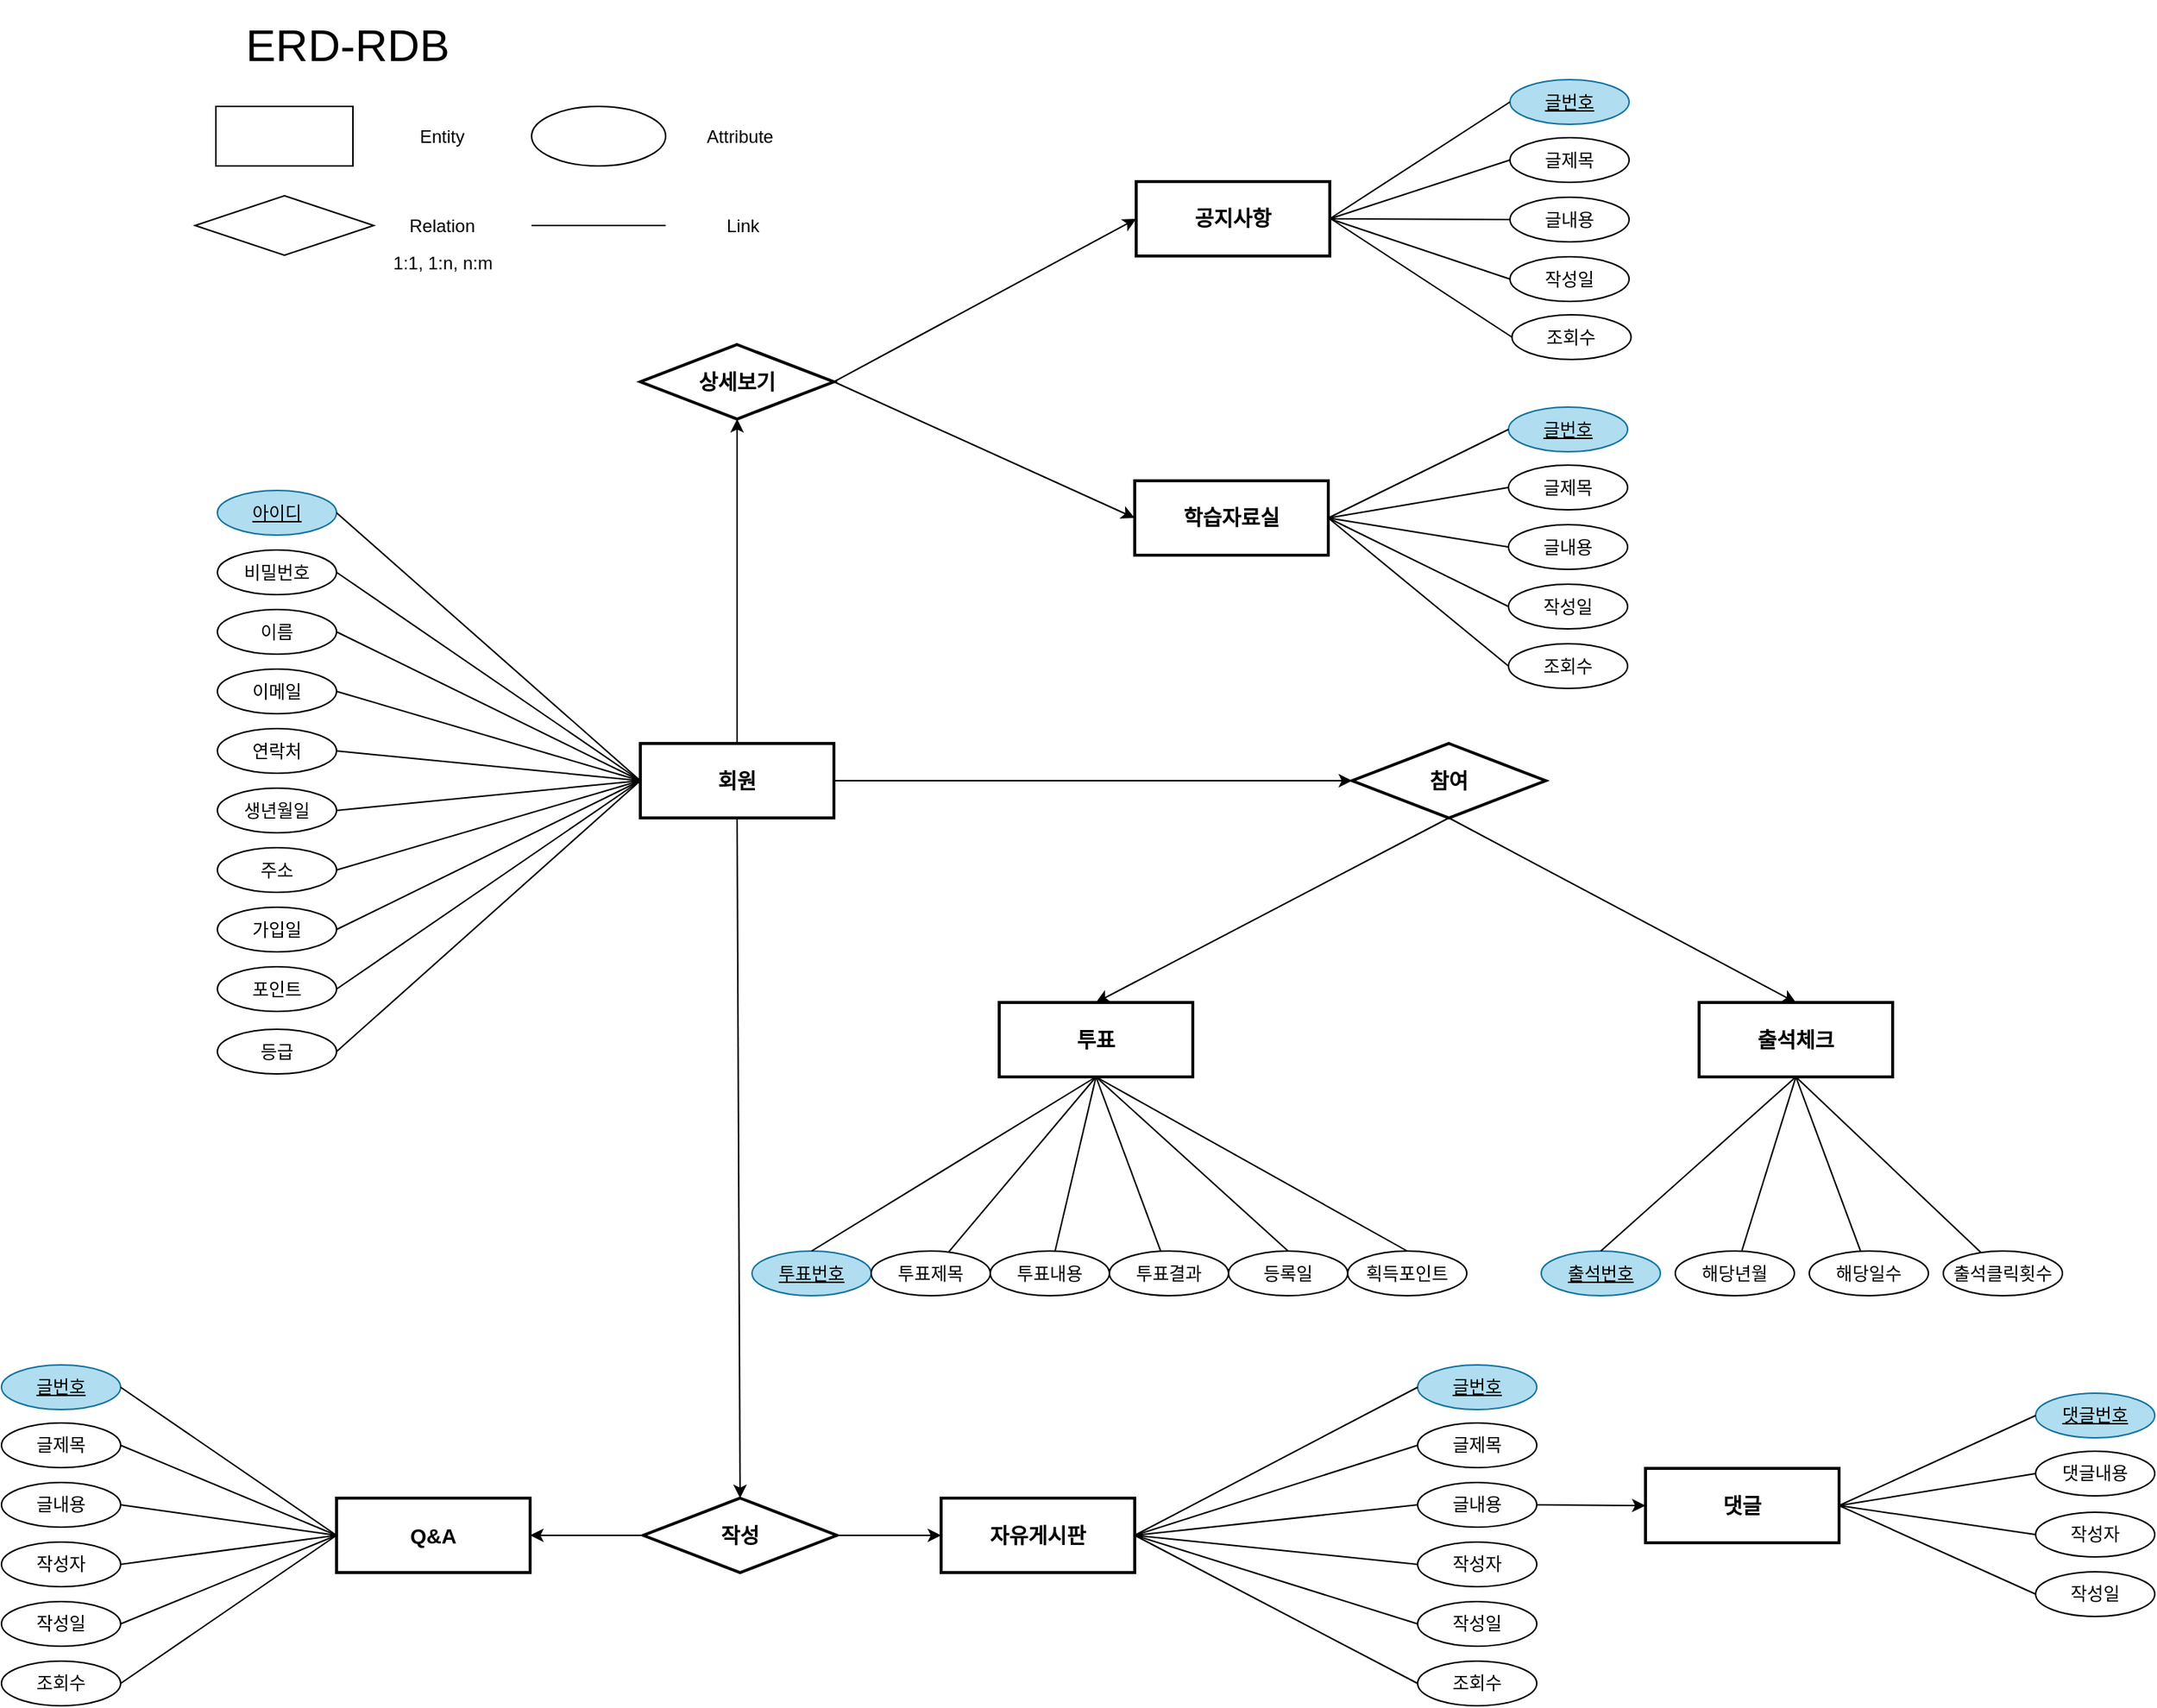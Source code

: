 <mxfile version="22.0.6" type="device">
  <diagram name="페이지-1" id="A_xkYYA6UsEh1Y2IAowk">
    <mxGraphModel dx="2336" dy="-380" grid="1" gridSize="10" guides="1" tooltips="1" connect="1" arrows="1" fold="1" page="1" pageScale="1" pageWidth="827" pageHeight="1169" math="0" shadow="0">
      <root>
        <mxCell id="0" />
        <mxCell id="1" parent="0" />
        <mxCell id="Mj1ySlkvwCl2qYuNJyu4-726" value="&lt;span style=&quot;font-size: 30px;&quot;&gt;ERD-RDB&lt;/span&gt;" style="text;html=1;strokeColor=none;fillColor=none;align=center;verticalAlign=middle;whiteSpace=wrap;rounded=0;fontStyle=0" vertex="1" parent="1">
          <mxGeometry x="-510" y="1480" width="205" height="60" as="geometry" />
        </mxCell>
        <mxCell id="Mj1ySlkvwCl2qYuNJyu4-727" value="회원" style="rounded=0;whiteSpace=wrap;html=1;fontSize=14;fontStyle=1;strokeWidth=2;" vertex="1" parent="1">
          <mxGeometry x="-211.0" y="1979.5" width="130" height="50" as="geometry" />
        </mxCell>
        <mxCell id="Mj1ySlkvwCl2qYuNJyu4-728" value="" style="rounded=0;whiteSpace=wrap;html=1;" vertex="1" parent="1">
          <mxGeometry x="-496" y="1551.5" width="92" height="40" as="geometry" />
        </mxCell>
        <mxCell id="Mj1ySlkvwCl2qYuNJyu4-729" value="" style="ellipse;whiteSpace=wrap;html=1;" vertex="1" parent="1">
          <mxGeometry x="-284" y="1551.5" width="90" height="40" as="geometry" />
        </mxCell>
        <mxCell id="Mj1ySlkvwCl2qYuNJyu4-730" value="Entity" style="text;html=1;strokeColor=none;fillColor=none;align=center;verticalAlign=middle;whiteSpace=wrap;rounded=0;" vertex="1" parent="1">
          <mxGeometry x="-374" y="1556.5" width="60" height="30" as="geometry" />
        </mxCell>
        <mxCell id="Mj1ySlkvwCl2qYuNJyu4-731" value="Attribute" style="text;html=1;strokeColor=none;fillColor=none;align=center;verticalAlign=middle;whiteSpace=wrap;rounded=0;" vertex="1" parent="1">
          <mxGeometry x="-174.0" y="1556.5" width="60" height="30" as="geometry" />
        </mxCell>
        <mxCell id="Mj1ySlkvwCl2qYuNJyu4-732" value="" style="rhombus;whiteSpace=wrap;html=1;" vertex="1" parent="1">
          <mxGeometry x="-510" y="1611.5" width="120" height="40" as="geometry" />
        </mxCell>
        <mxCell id="Mj1ySlkvwCl2qYuNJyu4-733" value="Relation" style="text;html=1;strokeColor=none;fillColor=none;align=center;verticalAlign=middle;whiteSpace=wrap;rounded=0;" vertex="1" parent="1">
          <mxGeometry x="-374" y="1616.5" width="60" height="30" as="geometry" />
        </mxCell>
        <mxCell id="Mj1ySlkvwCl2qYuNJyu4-734" value="" style="endArrow=none;html=1;rounded=0;" edge="1" parent="1">
          <mxGeometry width="50" height="50" relative="1" as="geometry">
            <mxPoint x="-284" y="1631.5" as="sourcePoint" />
            <mxPoint x="-194.0" y="1631.5" as="targetPoint" />
          </mxGeometry>
        </mxCell>
        <mxCell id="Mj1ySlkvwCl2qYuNJyu4-735" value="Link" style="text;html=1;strokeColor=none;fillColor=none;align=center;verticalAlign=middle;whiteSpace=wrap;rounded=0;" vertex="1" parent="1">
          <mxGeometry x="-172.0" y="1616.5" width="60" height="30" as="geometry" />
        </mxCell>
        <mxCell id="Mj1ySlkvwCl2qYuNJyu4-736" value="아이디" style="ellipse;whiteSpace=wrap;html=1;fontStyle=4;labelBackgroundColor=none;fillColor=#b1ddf0;strokeColor=#10739e;" vertex="1" parent="1">
          <mxGeometry x="-495" y="1809.5" width="80" height="30" as="geometry" />
        </mxCell>
        <mxCell id="Mj1ySlkvwCl2qYuNJyu4-737" value="비밀번호" style="ellipse;whiteSpace=wrap;html=1;" vertex="1" parent="1">
          <mxGeometry x="-495" y="1849.5" width="80" height="30" as="geometry" />
        </mxCell>
        <mxCell id="Mj1ySlkvwCl2qYuNJyu4-738" value="" style="endArrow=none;html=1;rounded=0;exitX=1;exitY=0.5;exitDx=0;exitDy=0;entryX=0;entryY=0.5;entryDx=0;entryDy=0;" edge="1" parent="1" source="Mj1ySlkvwCl2qYuNJyu4-736" target="Mj1ySlkvwCl2qYuNJyu4-727">
          <mxGeometry width="50" height="50" relative="1" as="geometry">
            <mxPoint x="36.27" y="2159.5" as="sourcePoint" />
            <mxPoint x="-93.73" y="2119.5" as="targetPoint" />
          </mxGeometry>
        </mxCell>
        <mxCell id="Mj1ySlkvwCl2qYuNJyu4-739" value="" style="endArrow=none;html=1;rounded=0;exitX=1;exitY=0.5;exitDx=0;exitDy=0;entryX=0;entryY=0.5;entryDx=0;entryDy=0;" edge="1" parent="1" source="Mj1ySlkvwCl2qYuNJyu4-737" target="Mj1ySlkvwCl2qYuNJyu4-727">
          <mxGeometry width="50" height="50" relative="1" as="geometry">
            <mxPoint x="-264.73" y="2209.5" as="sourcePoint" />
            <mxPoint x="-95.0" y="1889.5" as="targetPoint" />
          </mxGeometry>
        </mxCell>
        <mxCell id="Mj1ySlkvwCl2qYuNJyu4-740" value="" style="endArrow=none;html=1;rounded=0;exitX=1;exitY=0.5;exitDx=0;exitDy=0;entryX=0;entryY=0.5;entryDx=0;entryDy=0;" edge="1" parent="1" source="Mj1ySlkvwCl2qYuNJyu4-751" target="Mj1ySlkvwCl2qYuNJyu4-727">
          <mxGeometry width="50" height="50" relative="1" as="geometry">
            <mxPoint x="-455" y="1949.5" as="sourcePoint" />
            <mxPoint x="-185.0" y="1979.5" as="targetPoint" />
          </mxGeometry>
        </mxCell>
        <mxCell id="Mj1ySlkvwCl2qYuNJyu4-741" value="" style="endArrow=none;html=1;rounded=0;exitX=1;exitY=0.5;exitDx=0;exitDy=0;entryX=0;entryY=0.5;entryDx=0;entryDy=0;" edge="1" parent="1" source="Mj1ySlkvwCl2qYuNJyu4-750" target="Mj1ySlkvwCl2qYuNJyu4-727">
          <mxGeometry width="50" height="50" relative="1" as="geometry">
            <mxPoint x="-455" y="1909.5" as="sourcePoint" />
            <mxPoint x="-215" y="2039.5" as="targetPoint" />
          </mxGeometry>
        </mxCell>
        <mxCell id="Mj1ySlkvwCl2qYuNJyu4-742" value="" style="endArrow=none;html=1;rounded=0;exitX=1;exitY=0.5;exitDx=0;exitDy=0;entryX=0;entryY=0.5;entryDx=0;entryDy=0;" edge="1" parent="1" source="Mj1ySlkvwCl2qYuNJyu4-752" target="Mj1ySlkvwCl2qYuNJyu4-727">
          <mxGeometry width="50" height="50" relative="1" as="geometry">
            <mxPoint x="-452.88" y="1995.54" as="sourcePoint" />
            <mxPoint x="-94.0" y="2119.5" as="targetPoint" />
          </mxGeometry>
        </mxCell>
        <mxCell id="Mj1ySlkvwCl2qYuNJyu4-743" value="투표" style="rounded=0;whiteSpace=wrap;html=1;fontSize=14;fontStyle=1;strokeWidth=2;" vertex="1" parent="1">
          <mxGeometry x="30.0" y="2153.5" width="130" height="50" as="geometry" />
        </mxCell>
        <mxCell id="Mj1ySlkvwCl2qYuNJyu4-744" value="투표번호" style="ellipse;whiteSpace=wrap;html=1;fillColor=#b1ddf0;strokeColor=#10739e;fontStyle=4;" vertex="1" parent="1">
          <mxGeometry x="-136.0" y="2320.5" width="80" height="30" as="geometry" />
        </mxCell>
        <mxCell id="Mj1ySlkvwCl2qYuNJyu4-745" value="" style="endArrow=none;html=1;rounded=0;exitX=0.5;exitY=0;exitDx=0;exitDy=0;entryX=0.5;entryY=1;entryDx=0;entryDy=0;" edge="1" parent="1" source="Mj1ySlkvwCl2qYuNJyu4-744" target="Mj1ySlkvwCl2qYuNJyu4-743">
          <mxGeometry width="50" height="50" relative="1" as="geometry">
            <mxPoint x="-391" y="2143" as="sourcePoint" />
            <mxPoint x="15.0" y="2203.5" as="targetPoint" />
          </mxGeometry>
        </mxCell>
        <mxCell id="Mj1ySlkvwCl2qYuNJyu4-746" value="" style="endArrow=none;html=1;rounded=0;exitX=0.5;exitY=0;exitDx=0;exitDy=0;entryX=0.5;entryY=1;entryDx=0;entryDy=0;" edge="1" parent="1" source="Mj1ySlkvwCl2qYuNJyu4-771" target="Mj1ySlkvwCl2qYuNJyu4-743">
          <mxGeometry width="50" height="50" relative="1" as="geometry">
            <mxPoint x="-311" y="2220" as="sourcePoint" />
            <mxPoint x="-72.0" y="2396.5" as="targetPoint" />
          </mxGeometry>
        </mxCell>
        <mxCell id="Mj1ySlkvwCl2qYuNJyu4-747" value="1:1, 1:n, n:m" style="text;html=1;align=center;verticalAlign=middle;resizable=0;points=[];autosize=1;strokeColor=none;fillColor=none;" vertex="1" parent="1">
          <mxGeometry x="-389" y="1641.5" width="90" height="30" as="geometry" />
        </mxCell>
        <mxCell id="Mj1ySlkvwCl2qYuNJyu4-748" value="" style="endArrow=classic;html=1;rounded=0;exitX=1;exitY=0.5;exitDx=0;exitDy=0;entryX=0;entryY=0.5;entryDx=0;entryDy=0;" edge="1" parent="1" source="Mj1ySlkvwCl2qYuNJyu4-727" target="Mj1ySlkvwCl2qYuNJyu4-763">
          <mxGeometry width="50" height="50" relative="1" as="geometry">
            <mxPoint x="-193.0" y="2036.5" as="sourcePoint" />
            <mxPoint x="-418" y="1944.5" as="targetPoint" />
            <Array as="points" />
          </mxGeometry>
        </mxCell>
        <mxCell id="Mj1ySlkvwCl2qYuNJyu4-749" value="공지사항" style="rounded=0;whiteSpace=wrap;html=1;fontSize=14;fontStyle=1;strokeWidth=2;" vertex="1" parent="1">
          <mxGeometry x="122.0" y="1602" width="130" height="50" as="geometry" />
        </mxCell>
        <mxCell id="Mj1ySlkvwCl2qYuNJyu4-750" value="이름" style="ellipse;whiteSpace=wrap;html=1;" vertex="1" parent="1">
          <mxGeometry x="-495" y="1889.5" width="80" height="30" as="geometry" />
        </mxCell>
        <mxCell id="Mj1ySlkvwCl2qYuNJyu4-751" value="이메일" style="ellipse;whiteSpace=wrap;html=1;" vertex="1" parent="1">
          <mxGeometry x="-495" y="1929.5" width="80" height="30" as="geometry" />
        </mxCell>
        <mxCell id="Mj1ySlkvwCl2qYuNJyu4-752" value="연락처" style="ellipse;whiteSpace=wrap;html=1;" vertex="1" parent="1">
          <mxGeometry x="-495" y="1969.5" width="80" height="30" as="geometry" />
        </mxCell>
        <mxCell id="Mj1ySlkvwCl2qYuNJyu4-753" value="생년월일" style="ellipse;whiteSpace=wrap;html=1;" vertex="1" parent="1">
          <mxGeometry x="-495" y="2009.5" width="80" height="30" as="geometry" />
        </mxCell>
        <mxCell id="Mj1ySlkvwCl2qYuNJyu4-754" value="주소" style="ellipse;whiteSpace=wrap;html=1;" vertex="1" parent="1">
          <mxGeometry x="-495" y="2049.5" width="80" height="30" as="geometry" />
        </mxCell>
        <mxCell id="Mj1ySlkvwCl2qYuNJyu4-755" value="가입일" style="ellipse;whiteSpace=wrap;html=1;" vertex="1" parent="1">
          <mxGeometry x="-495" y="2089.5" width="80" height="30" as="geometry" />
        </mxCell>
        <mxCell id="Mj1ySlkvwCl2qYuNJyu4-756" value="포인트" style="ellipse;whiteSpace=wrap;html=1;" vertex="1" parent="1">
          <mxGeometry x="-495" y="2129.5" width="80" height="30" as="geometry" />
        </mxCell>
        <mxCell id="Mj1ySlkvwCl2qYuNJyu4-757" value="등급" style="ellipse;whiteSpace=wrap;html=1;" vertex="1" parent="1">
          <mxGeometry x="-495" y="2171.5" width="80" height="30" as="geometry" />
        </mxCell>
        <mxCell id="Mj1ySlkvwCl2qYuNJyu4-758" value="" style="endArrow=none;html=1;rounded=0;exitX=1;exitY=0.5;exitDx=0;exitDy=0;entryX=0;entryY=0.5;entryDx=0;entryDy=0;" edge="1" parent="1" source="Mj1ySlkvwCl2qYuNJyu4-753" target="Mj1ySlkvwCl2qYuNJyu4-727">
          <mxGeometry width="50" height="50" relative="1" as="geometry">
            <mxPoint x="-405" y="1994.5" as="sourcePoint" />
            <mxPoint x="-265" y="2079.5" as="targetPoint" />
          </mxGeometry>
        </mxCell>
        <mxCell id="Mj1ySlkvwCl2qYuNJyu4-759" value="" style="endArrow=none;html=1;rounded=0;exitX=1;exitY=0.5;exitDx=0;exitDy=0;entryX=0;entryY=0.5;entryDx=0;entryDy=0;" edge="1" parent="1" source="Mj1ySlkvwCl2qYuNJyu4-754" target="Mj1ySlkvwCl2qYuNJyu4-727">
          <mxGeometry width="50" height="50" relative="1" as="geometry">
            <mxPoint x="-405" y="2034.5" as="sourcePoint" />
            <mxPoint x="-235" y="2059.5" as="targetPoint" />
          </mxGeometry>
        </mxCell>
        <mxCell id="Mj1ySlkvwCl2qYuNJyu4-760" value="" style="endArrow=none;html=1;rounded=0;exitX=1;exitY=0.5;exitDx=0;exitDy=0;entryX=0;entryY=0.5;entryDx=0;entryDy=0;" edge="1" parent="1" source="Mj1ySlkvwCl2qYuNJyu4-755" target="Mj1ySlkvwCl2qYuNJyu4-727">
          <mxGeometry width="50" height="50" relative="1" as="geometry">
            <mxPoint x="-405" y="2116.5" as="sourcePoint" />
            <mxPoint x="-207.0" y="2054.5" as="targetPoint" />
          </mxGeometry>
        </mxCell>
        <mxCell id="Mj1ySlkvwCl2qYuNJyu4-761" value="" style="endArrow=none;html=1;rounded=0;exitX=1;exitY=0.5;exitDx=0;exitDy=0;entryX=0;entryY=0.5;entryDx=0;entryDy=0;" edge="1" parent="1" source="Mj1ySlkvwCl2qYuNJyu4-756" target="Mj1ySlkvwCl2qYuNJyu4-727">
          <mxGeometry width="50" height="50" relative="1" as="geometry">
            <mxPoint x="-405" y="2154.5" as="sourcePoint" />
            <mxPoint x="-235" y="2089.5" as="targetPoint" />
          </mxGeometry>
        </mxCell>
        <mxCell id="Mj1ySlkvwCl2qYuNJyu4-762" value="" style="endArrow=none;html=1;rounded=0;exitX=1;exitY=0.5;exitDx=0;exitDy=0;entryX=0;entryY=0.5;entryDx=0;entryDy=0;" edge="1" parent="1" source="Mj1ySlkvwCl2qYuNJyu4-757" target="Mj1ySlkvwCl2qYuNJyu4-727">
          <mxGeometry width="50" height="50" relative="1" as="geometry">
            <mxPoint x="-405" y="2194.5" as="sourcePoint" />
            <mxPoint x="-187.0" y="2074.5" as="targetPoint" />
          </mxGeometry>
        </mxCell>
        <mxCell id="Mj1ySlkvwCl2qYuNJyu4-763" value="참여" style="rhombus;whiteSpace=wrap;html=1;fontSize=14;fontStyle=1;strokeWidth=2;" vertex="1" parent="1">
          <mxGeometry x="267.0" y="1979.5" width="130" height="50" as="geometry" />
        </mxCell>
        <mxCell id="Mj1ySlkvwCl2qYuNJyu4-764" value="" style="endArrow=classic;html=1;rounded=0;exitX=0.5;exitY=1;exitDx=0;exitDy=0;entryX=0.5;entryY=0;entryDx=0;entryDy=0;" edge="1" parent="1" source="Mj1ySlkvwCl2qYuNJyu4-763" target="Mj1ySlkvwCl2qYuNJyu4-743">
          <mxGeometry width="50" height="50" relative="1" as="geometry">
            <mxPoint x="-27.0" y="2516" as="sourcePoint" />
            <mxPoint x="23.0" y="2466" as="targetPoint" />
          </mxGeometry>
        </mxCell>
        <mxCell id="Mj1ySlkvwCl2qYuNJyu4-765" value="" style="endArrow=none;html=1;rounded=0;exitX=0.5;exitY=1;exitDx=0;exitDy=0;" edge="1" parent="1" source="Mj1ySlkvwCl2qYuNJyu4-743" target="Mj1ySlkvwCl2qYuNJyu4-766">
          <mxGeometry width="50" height="50" relative="1" as="geometry">
            <mxPoint x="15.0" y="2203.5" as="sourcePoint" />
            <mxPoint x="-42.23" y="2273" as="targetPoint" />
          </mxGeometry>
        </mxCell>
        <mxCell id="Mj1ySlkvwCl2qYuNJyu4-766" value="투표제목" style="ellipse;whiteSpace=wrap;html=1;" vertex="1" parent="1">
          <mxGeometry x="-56.0" y="2320.5" width="80" height="30" as="geometry" />
        </mxCell>
        <mxCell id="Mj1ySlkvwCl2qYuNJyu4-767" value="" style="endArrow=none;html=1;rounded=0;exitX=0.5;exitY=1;exitDx=0;exitDy=0;" edge="1" parent="1" source="Mj1ySlkvwCl2qYuNJyu4-743" target="Mj1ySlkvwCl2qYuNJyu4-768">
          <mxGeometry width="50" height="50" relative="1" as="geometry">
            <mxPoint x="15.0" y="2203.5" as="sourcePoint" />
            <mxPoint x="-42.23" y="2273" as="targetPoint" />
          </mxGeometry>
        </mxCell>
        <mxCell id="Mj1ySlkvwCl2qYuNJyu4-768" value="투표내용" style="ellipse;whiteSpace=wrap;html=1;" vertex="1" parent="1">
          <mxGeometry x="24.0" y="2320.5" width="80" height="30" as="geometry" />
        </mxCell>
        <mxCell id="Mj1ySlkvwCl2qYuNJyu4-769" value="" style="endArrow=none;html=1;rounded=0;exitX=0.5;exitY=1;exitDx=0;exitDy=0;" edge="1" parent="1" source="Mj1ySlkvwCl2qYuNJyu4-743" target="Mj1ySlkvwCl2qYuNJyu4-770">
          <mxGeometry width="50" height="50" relative="1" as="geometry">
            <mxPoint x="15.0" y="2203.5" as="sourcePoint" />
            <mxPoint x="-42.23" y="2273" as="targetPoint" />
          </mxGeometry>
        </mxCell>
        <mxCell id="Mj1ySlkvwCl2qYuNJyu4-770" value="투표결과" style="ellipse;whiteSpace=wrap;html=1;" vertex="1" parent="1">
          <mxGeometry x="104.0" y="2320.5" width="80" height="30" as="geometry" />
        </mxCell>
        <mxCell id="Mj1ySlkvwCl2qYuNJyu4-771" value="획득포인트" style="ellipse;whiteSpace=wrap;html=1;" vertex="1" parent="1">
          <mxGeometry x="264.0" y="2320.5" width="80" height="30" as="geometry" />
        </mxCell>
        <mxCell id="Mj1ySlkvwCl2qYuNJyu4-772" value="글번호" style="ellipse;whiteSpace=wrap;html=1;fillColor=#b1ddf0;strokeColor=#10739e;fontStyle=4;" vertex="1" parent="1">
          <mxGeometry x="373.0" y="1533.5" width="80" height="30" as="geometry" />
        </mxCell>
        <mxCell id="Mj1ySlkvwCl2qYuNJyu4-773" value="글제목" style="ellipse;whiteSpace=wrap;html=1;" vertex="1" parent="1">
          <mxGeometry x="373.0" y="1572.5" width="80" height="30" as="geometry" />
        </mxCell>
        <mxCell id="Mj1ySlkvwCl2qYuNJyu4-774" value="글내용" style="ellipse;whiteSpace=wrap;html=1;" vertex="1" parent="1">
          <mxGeometry x="373.0" y="1612.5" width="80" height="30" as="geometry" />
        </mxCell>
        <mxCell id="Mj1ySlkvwCl2qYuNJyu4-775" value="작성일" style="ellipse;whiteSpace=wrap;html=1;" vertex="1" parent="1">
          <mxGeometry x="373.0" y="1652.5" width="80" height="30" as="geometry" />
        </mxCell>
        <mxCell id="Mj1ySlkvwCl2qYuNJyu4-776" value="" style="endArrow=classic;html=1;rounded=0;exitX=0.5;exitY=0;exitDx=0;exitDy=0;entryX=0.5;entryY=1;entryDx=0;entryDy=0;" edge="1" parent="1" source="Mj1ySlkvwCl2qYuNJyu4-727" target="Mj1ySlkvwCl2qYuNJyu4-790">
          <mxGeometry width="50" height="50" relative="1" as="geometry">
            <mxPoint x="-142.0" y="2039.5" as="sourcePoint" />
            <mxPoint x="-146.0" y="1824.5" as="targetPoint" />
            <Array as="points" />
          </mxGeometry>
        </mxCell>
        <mxCell id="Mj1ySlkvwCl2qYuNJyu4-777" value="자유게시판" style="rounded=0;whiteSpace=wrap;html=1;fontSize=14;fontStyle=1;strokeWidth=2;" vertex="1" parent="1">
          <mxGeometry x="-9.0" y="2486.5" width="130" height="50" as="geometry" />
        </mxCell>
        <mxCell id="Mj1ySlkvwCl2qYuNJyu4-778" value="글번호" style="ellipse;whiteSpace=wrap;html=1;fillColor=#b1ddf0;strokeColor=#10739e;fontStyle=4;" vertex="1" parent="1">
          <mxGeometry x="311.0" y="2397" width="80" height="30" as="geometry" />
        </mxCell>
        <mxCell id="Mj1ySlkvwCl2qYuNJyu4-779" value="글제목" style="ellipse;whiteSpace=wrap;html=1;" vertex="1" parent="1">
          <mxGeometry x="311.0" y="2436" width="80" height="30" as="geometry" />
        </mxCell>
        <mxCell id="Mj1ySlkvwCl2qYuNJyu4-780" value="글내용" style="ellipse;whiteSpace=wrap;html=1;" vertex="1" parent="1">
          <mxGeometry x="311.0" y="2476" width="80" height="30" as="geometry" />
        </mxCell>
        <mxCell id="Mj1ySlkvwCl2qYuNJyu4-781" value="작성자" style="ellipse;whiteSpace=wrap;html=1;" vertex="1" parent="1">
          <mxGeometry x="311.0" y="2516" width="80" height="30" as="geometry" />
        </mxCell>
        <mxCell id="Mj1ySlkvwCl2qYuNJyu4-782" value="작성일" style="ellipse;whiteSpace=wrap;html=1;" vertex="1" parent="1">
          <mxGeometry x="311.0" y="2556" width="80" height="30" as="geometry" />
        </mxCell>
        <mxCell id="Mj1ySlkvwCl2qYuNJyu4-783" value="조회수" style="ellipse;whiteSpace=wrap;html=1;" vertex="1" parent="1">
          <mxGeometry x="311.0" y="2596" width="80" height="30" as="geometry" />
        </mxCell>
        <mxCell id="Mj1ySlkvwCl2qYuNJyu4-784" value="" style="endArrow=none;html=1;rounded=0;exitX=0;exitY=0.5;exitDx=0;exitDy=0;entryX=1;entryY=0.5;entryDx=0;entryDy=0;" edge="1" parent="1" source="Mj1ySlkvwCl2qYuNJyu4-778" target="Mj1ySlkvwCl2qYuNJyu4-777">
          <mxGeometry width="50" height="50" relative="1" as="geometry">
            <mxPoint x="374.5" y="2539" as="sourcePoint" />
            <mxPoint x="218.5" y="2459" as="targetPoint" />
          </mxGeometry>
        </mxCell>
        <mxCell id="Mj1ySlkvwCl2qYuNJyu4-785" value="" style="endArrow=none;html=1;rounded=0;exitX=0;exitY=0.5;exitDx=0;exitDy=0;entryX=1;entryY=0.5;entryDx=0;entryDy=0;" edge="1" parent="1" source="Mj1ySlkvwCl2qYuNJyu4-779" target="Mj1ySlkvwCl2qYuNJyu4-777">
          <mxGeometry width="50" height="50" relative="1" as="geometry">
            <mxPoint x="374.5" y="2653" as="sourcePoint" />
            <mxPoint x="280.5" y="2769" as="targetPoint" />
          </mxGeometry>
        </mxCell>
        <mxCell id="Mj1ySlkvwCl2qYuNJyu4-786" value="" style="endArrow=none;html=1;rounded=0;exitX=0;exitY=0.5;exitDx=0;exitDy=0;entryX=1;entryY=0.5;entryDx=0;entryDy=0;" edge="1" parent="1" source="Mj1ySlkvwCl2qYuNJyu4-780" target="Mj1ySlkvwCl2qYuNJyu4-777">
          <mxGeometry width="50" height="50" relative="1" as="geometry">
            <mxPoint x="374.5" y="2692" as="sourcePoint" />
            <mxPoint x="270.5" y="2749" as="targetPoint" />
          </mxGeometry>
        </mxCell>
        <mxCell id="Mj1ySlkvwCl2qYuNJyu4-787" value="" style="endArrow=none;html=1;rounded=0;exitX=0;exitY=0.5;exitDx=0;exitDy=0;entryX=1;entryY=0.5;entryDx=0;entryDy=0;" edge="1" parent="1" source="Mj1ySlkvwCl2qYuNJyu4-781" target="Mj1ySlkvwCl2qYuNJyu4-777">
          <mxGeometry width="50" height="50" relative="1" as="geometry">
            <mxPoint x="374.5" y="2732" as="sourcePoint" />
            <mxPoint x="266.5" y="2753" as="targetPoint" />
          </mxGeometry>
        </mxCell>
        <mxCell id="Mj1ySlkvwCl2qYuNJyu4-788" value="" style="endArrow=none;html=1;rounded=0;exitX=0;exitY=0.5;exitDx=0;exitDy=0;entryX=1;entryY=0.5;entryDx=0;entryDy=0;" edge="1" parent="1" source="Mj1ySlkvwCl2qYuNJyu4-782" target="Mj1ySlkvwCl2qYuNJyu4-777">
          <mxGeometry width="50" height="50" relative="1" as="geometry">
            <mxPoint x="374.5" y="2772" as="sourcePoint" />
            <mxPoint x="290.5" y="2769" as="targetPoint" />
          </mxGeometry>
        </mxCell>
        <mxCell id="Mj1ySlkvwCl2qYuNJyu4-789" value="" style="endArrow=none;html=1;rounded=0;exitX=0;exitY=0.5;exitDx=0;exitDy=0;entryX=1;entryY=0.5;entryDx=0;entryDy=0;" edge="1" parent="1" source="Mj1ySlkvwCl2qYuNJyu4-783" target="Mj1ySlkvwCl2qYuNJyu4-777">
          <mxGeometry width="50" height="50" relative="1" as="geometry">
            <mxPoint x="374.5" y="2812" as="sourcePoint" />
            <mxPoint x="266.5" y="2789" as="targetPoint" />
          </mxGeometry>
        </mxCell>
        <mxCell id="Mj1ySlkvwCl2qYuNJyu4-790" value="상세보기" style="rhombus;whiteSpace=wrap;html=1;fontSize=14;fontStyle=1;strokeWidth=2;" vertex="1" parent="1">
          <mxGeometry x="-211.0" y="1711.5" width="130" height="50" as="geometry" />
        </mxCell>
        <mxCell id="Mj1ySlkvwCl2qYuNJyu4-791" value="" style="endArrow=none;html=1;rounded=0;exitX=0;exitY=0.5;exitDx=0;exitDy=0;entryX=1;entryY=0.5;entryDx=0;entryDy=0;" edge="1" parent="1" source="Mj1ySlkvwCl2qYuNJyu4-772" target="Mj1ySlkvwCl2qYuNJyu4-749">
          <mxGeometry width="50" height="50" relative="1" as="geometry">
            <mxPoint x="158.0" y="1507" as="sourcePoint" />
            <mxPoint x="294.0" y="1587" as="targetPoint" />
          </mxGeometry>
        </mxCell>
        <mxCell id="Mj1ySlkvwCl2qYuNJyu4-792" value="" style="endArrow=none;html=1;rounded=0;exitX=0;exitY=0.5;exitDx=0;exitDy=0;entryX=1;entryY=0.5;entryDx=0;entryDy=0;" edge="1" parent="1" source="Mj1ySlkvwCl2qYuNJyu4-773" target="Mj1ySlkvwCl2qYuNJyu4-749">
          <mxGeometry width="50" height="50" relative="1" as="geometry">
            <mxPoint x="383.0" y="1578" as="sourcePoint" />
            <mxPoint x="284.0" y="1637" as="targetPoint" />
          </mxGeometry>
        </mxCell>
        <mxCell id="Mj1ySlkvwCl2qYuNJyu4-793" value="" style="endArrow=none;html=1;rounded=0;exitX=0;exitY=0.5;exitDx=0;exitDy=0;entryX=1;entryY=0.5;entryDx=0;entryDy=0;" edge="1" parent="1" source="Mj1ySlkvwCl2qYuNJyu4-774" target="Mj1ySlkvwCl2qYuNJyu4-749">
          <mxGeometry width="50" height="50" relative="1" as="geometry">
            <mxPoint x="383.0" y="1617" as="sourcePoint" />
            <mxPoint x="262.0" y="1637" as="targetPoint" />
          </mxGeometry>
        </mxCell>
        <mxCell id="Mj1ySlkvwCl2qYuNJyu4-794" value="" style="endArrow=none;html=1;rounded=0;exitX=0;exitY=0.5;exitDx=0;exitDy=0;entryX=1;entryY=0.5;entryDx=0;entryDy=0;" edge="1" parent="1" source="Mj1ySlkvwCl2qYuNJyu4-775" target="Mj1ySlkvwCl2qYuNJyu4-749">
          <mxGeometry width="50" height="50" relative="1" as="geometry">
            <mxPoint x="383.0" y="1657" as="sourcePoint" />
            <mxPoint x="262.0" y="1637" as="targetPoint" />
          </mxGeometry>
        </mxCell>
        <mxCell id="Mj1ySlkvwCl2qYuNJyu4-795" value="글번호" style="ellipse;whiteSpace=wrap;html=1;fillColor=#b1ddf0;strokeColor=#10739e;fontStyle=4;" vertex="1" parent="1">
          <mxGeometry x="-640" y="2397" width="80" height="30" as="geometry" />
        </mxCell>
        <mxCell id="Mj1ySlkvwCl2qYuNJyu4-796" value="" style="endArrow=none;html=1;rounded=0;exitX=1;exitY=0.5;exitDx=0;exitDy=0;entryX=0;entryY=0.5;entryDx=0;entryDy=0;" edge="1" parent="1" source="Mj1ySlkvwCl2qYuNJyu4-795" target="Mj1ySlkvwCl2qYuNJyu4-816">
          <mxGeometry width="50" height="50" relative="1" as="geometry">
            <mxPoint x="-195.23" y="2433" as="sourcePoint" />
            <mxPoint x="-435" y="2516.5" as="targetPoint" />
          </mxGeometry>
        </mxCell>
        <mxCell id="Mj1ySlkvwCl2qYuNJyu4-797" value="" style="endArrow=none;html=1;rounded=0;exitX=1;exitY=0.5;exitDx=0;exitDy=0;entryX=0;entryY=0.5;entryDx=0;entryDy=0;" edge="1" parent="1" source="Mj1ySlkvwCl2qYuNJyu4-801" target="Mj1ySlkvwCl2qYuNJyu4-816">
          <mxGeometry width="50" height="50" relative="1" as="geometry">
            <mxPoint x="-674" y="2220" as="sourcePoint" />
            <mxPoint x="-435" y="2516.5" as="targetPoint" />
          </mxGeometry>
        </mxCell>
        <mxCell id="Mj1ySlkvwCl2qYuNJyu4-798" value="" style="endArrow=none;html=1;rounded=0;exitX=1;exitY=0.5;exitDx=0;exitDy=0;entryX=0;entryY=0.5;entryDx=0;entryDy=0;" edge="1" parent="1" source="Mj1ySlkvwCl2qYuNJyu4-805" target="Mj1ySlkvwCl2qYuNJyu4-816">
          <mxGeometry width="50" height="50" relative="1" as="geometry">
            <mxPoint x="-674" y="2300" as="sourcePoint" />
            <mxPoint x="-435" y="2516.5" as="targetPoint" />
          </mxGeometry>
        </mxCell>
        <mxCell id="Mj1ySlkvwCl2qYuNJyu4-799" value="" style="endArrow=none;html=1;rounded=0;exitX=1;exitY=0.5;exitDx=0;exitDy=0;entryX=0;entryY=0.5;entryDx=0;entryDy=0;" edge="1" parent="1" source="Mj1ySlkvwCl2qYuNJyu4-803" target="Mj1ySlkvwCl2qYuNJyu4-816">
          <mxGeometry width="50" height="50" relative="1" as="geometry">
            <mxPoint x="-674" y="2263" as="sourcePoint" />
            <mxPoint x="-435" y="2516.5" as="targetPoint" />
          </mxGeometry>
        </mxCell>
        <mxCell id="Mj1ySlkvwCl2qYuNJyu4-800" value="" style="endArrow=none;html=1;rounded=0;exitX=0.5;exitY=0;exitDx=0;exitDy=0;" edge="1" parent="1" target="Mj1ySlkvwCl2qYuNJyu4-801">
          <mxGeometry width="50" height="50" relative="1" as="geometry">
            <mxPoint x="-601" y="2446" as="sourcePoint" />
            <mxPoint x="-252.23" y="2619" as="targetPoint" />
          </mxGeometry>
        </mxCell>
        <mxCell id="Mj1ySlkvwCl2qYuNJyu4-801" value="글제목" style="ellipse;whiteSpace=wrap;html=1;" vertex="1" parent="1">
          <mxGeometry x="-640" y="2436" width="80" height="30" as="geometry" />
        </mxCell>
        <mxCell id="Mj1ySlkvwCl2qYuNJyu4-802" value="" style="endArrow=none;html=1;rounded=0;exitX=0.5;exitY=0;exitDx=0;exitDy=0;" edge="1" parent="1" target="Mj1ySlkvwCl2qYuNJyu4-803">
          <mxGeometry width="50" height="50" relative="1" as="geometry">
            <mxPoint x="-601" y="2489" as="sourcePoint" />
            <mxPoint x="-252.23" y="2619" as="targetPoint" />
          </mxGeometry>
        </mxCell>
        <mxCell id="Mj1ySlkvwCl2qYuNJyu4-803" value="글내용" style="ellipse;whiteSpace=wrap;html=1;" vertex="1" parent="1">
          <mxGeometry x="-640" y="2476" width="80" height="30" as="geometry" />
        </mxCell>
        <mxCell id="Mj1ySlkvwCl2qYuNJyu4-804" value="" style="endArrow=none;html=1;rounded=0;exitX=0.5;exitY=0;exitDx=0;exitDy=0;" edge="1" parent="1" target="Mj1ySlkvwCl2qYuNJyu4-805">
          <mxGeometry width="50" height="50" relative="1" as="geometry">
            <mxPoint x="-601" y="2526" as="sourcePoint" />
            <mxPoint x="-252.23" y="2619" as="targetPoint" />
          </mxGeometry>
        </mxCell>
        <mxCell id="Mj1ySlkvwCl2qYuNJyu4-805" value="작성자" style="ellipse;whiteSpace=wrap;html=1;" vertex="1" parent="1">
          <mxGeometry x="-640" y="2516" width="80" height="30" as="geometry" />
        </mxCell>
        <mxCell id="Mj1ySlkvwCl2qYuNJyu4-806" value="작성일" style="ellipse;whiteSpace=wrap;html=1;" vertex="1" parent="1">
          <mxGeometry x="-640" y="2556" width="80" height="30" as="geometry" />
        </mxCell>
        <mxCell id="Mj1ySlkvwCl2qYuNJyu4-807" value="학습자료실" style="rounded=0;whiteSpace=wrap;html=1;fontSize=14;fontStyle=1;strokeWidth=2;" vertex="1" parent="1">
          <mxGeometry x="121.0" y="1803" width="130" height="50" as="geometry" />
        </mxCell>
        <mxCell id="Mj1ySlkvwCl2qYuNJyu4-808" value="글번호" style="ellipse;whiteSpace=wrap;html=1;fillColor=#b1ddf0;strokeColor=#10739e;fontStyle=4;" vertex="1" parent="1">
          <mxGeometry x="372.0" y="1753.5" width="80" height="30" as="geometry" />
        </mxCell>
        <mxCell id="Mj1ySlkvwCl2qYuNJyu4-809" value="글제목" style="ellipse;whiteSpace=wrap;html=1;" vertex="1" parent="1">
          <mxGeometry x="372.0" y="1792.5" width="80" height="30" as="geometry" />
        </mxCell>
        <mxCell id="Mj1ySlkvwCl2qYuNJyu4-810" value="글내용" style="ellipse;whiteSpace=wrap;html=1;" vertex="1" parent="1">
          <mxGeometry x="372.0" y="1832.5" width="80" height="30" as="geometry" />
        </mxCell>
        <mxCell id="Mj1ySlkvwCl2qYuNJyu4-811" value="작성일" style="ellipse;whiteSpace=wrap;html=1;" vertex="1" parent="1">
          <mxGeometry x="372.0" y="1872.5" width="80" height="30" as="geometry" />
        </mxCell>
        <mxCell id="Mj1ySlkvwCl2qYuNJyu4-812" value="" style="endArrow=none;html=1;rounded=0;exitX=0;exitY=0.5;exitDx=0;exitDy=0;entryX=1;entryY=0.5;entryDx=0;entryDy=0;" edge="1" parent="1" source="Mj1ySlkvwCl2qYuNJyu4-808" target="Mj1ySlkvwCl2qYuNJyu4-807">
          <mxGeometry width="50" height="50" relative="1" as="geometry">
            <mxPoint x="157.0" y="1708" as="sourcePoint" />
            <mxPoint x="293.0" y="1788" as="targetPoint" />
          </mxGeometry>
        </mxCell>
        <mxCell id="Mj1ySlkvwCl2qYuNJyu4-813" value="" style="endArrow=none;html=1;rounded=0;exitX=0;exitY=0.5;exitDx=0;exitDy=0;entryX=1;entryY=0.5;entryDx=0;entryDy=0;" edge="1" parent="1" source="Mj1ySlkvwCl2qYuNJyu4-809" target="Mj1ySlkvwCl2qYuNJyu4-807">
          <mxGeometry width="50" height="50" relative="1" as="geometry">
            <mxPoint x="382.0" y="1779" as="sourcePoint" />
            <mxPoint x="283.0" y="1838" as="targetPoint" />
          </mxGeometry>
        </mxCell>
        <mxCell id="Mj1ySlkvwCl2qYuNJyu4-814" value="" style="endArrow=none;html=1;rounded=0;exitX=0;exitY=0.5;exitDx=0;exitDy=0;entryX=1;entryY=0.5;entryDx=0;entryDy=0;" edge="1" parent="1" source="Mj1ySlkvwCl2qYuNJyu4-810" target="Mj1ySlkvwCl2qYuNJyu4-807">
          <mxGeometry width="50" height="50" relative="1" as="geometry">
            <mxPoint x="382.0" y="1818" as="sourcePoint" />
            <mxPoint x="261.0" y="1838" as="targetPoint" />
          </mxGeometry>
        </mxCell>
        <mxCell id="Mj1ySlkvwCl2qYuNJyu4-815" value="" style="endArrow=none;html=1;rounded=0;exitX=0;exitY=0.5;exitDx=0;exitDy=0;entryX=1;entryY=0.5;entryDx=0;entryDy=0;" edge="1" parent="1" source="Mj1ySlkvwCl2qYuNJyu4-811" target="Mj1ySlkvwCl2qYuNJyu4-807">
          <mxGeometry width="50" height="50" relative="1" as="geometry">
            <mxPoint x="382.0" y="1858" as="sourcePoint" />
            <mxPoint x="261.0" y="1838" as="targetPoint" />
          </mxGeometry>
        </mxCell>
        <mxCell id="Mj1ySlkvwCl2qYuNJyu4-816" value="Q&amp;amp;A" style="rounded=0;whiteSpace=wrap;html=1;fontSize=14;fontStyle=1;strokeWidth=2;" vertex="1" parent="1">
          <mxGeometry x="-415" y="2486.5" width="130" height="50" as="geometry" />
        </mxCell>
        <mxCell id="Mj1ySlkvwCl2qYuNJyu4-817" value="" style="endArrow=classic;html=1;rounded=0;exitX=1;exitY=0.5;exitDx=0;exitDy=0;entryX=0;entryY=0.5;entryDx=0;entryDy=0;" edge="1" parent="1" source="Mj1ySlkvwCl2qYuNJyu4-790" target="Mj1ySlkvwCl2qYuNJyu4-807">
          <mxGeometry width="50" height="50" relative="1" as="geometry">
            <mxPoint x="-67.0" y="1705" as="sourcePoint" />
            <mxPoint x="59.0" y="1706" as="targetPoint" />
          </mxGeometry>
        </mxCell>
        <mxCell id="Mj1ySlkvwCl2qYuNJyu4-818" value="" style="endArrow=classic;html=1;rounded=0;exitX=1;exitY=0.5;exitDx=0;exitDy=0;entryX=0;entryY=0.5;entryDx=0;entryDy=0;" edge="1" parent="1" source="Mj1ySlkvwCl2qYuNJyu4-790" target="Mj1ySlkvwCl2qYuNJyu4-749">
          <mxGeometry width="50" height="50" relative="1" as="geometry">
            <mxPoint x="-57.0" y="1715" as="sourcePoint" />
            <mxPoint x="34.0" y="1610.5" as="targetPoint" />
          </mxGeometry>
        </mxCell>
        <mxCell id="Mj1ySlkvwCl2qYuNJyu4-819" value="출석체크" style="rounded=0;whiteSpace=wrap;html=1;fontSize=14;fontStyle=1;strokeWidth=2;" vertex="1" parent="1">
          <mxGeometry x="500.0" y="2153.5" width="130" height="50" as="geometry" />
        </mxCell>
        <mxCell id="Mj1ySlkvwCl2qYuNJyu4-820" value="출석번호" style="ellipse;whiteSpace=wrap;html=1;fillColor=#b1ddf0;strokeColor=#10739e;fontStyle=4;" vertex="1" parent="1">
          <mxGeometry x="394.0" y="2320.5" width="80" height="30" as="geometry" />
        </mxCell>
        <mxCell id="Mj1ySlkvwCl2qYuNJyu4-821" value="" style="endArrow=none;html=1;rounded=0;exitX=0.5;exitY=0;exitDx=0;exitDy=0;entryX=0.5;entryY=1;entryDx=0;entryDy=0;" edge="1" parent="1" source="Mj1ySlkvwCl2qYuNJyu4-820" target="Mj1ySlkvwCl2qYuNJyu4-819">
          <mxGeometry width="50" height="50" relative="1" as="geometry">
            <mxPoint x="159.0" y="2143" as="sourcePoint" />
            <mxPoint x="398.0" y="2396.5" as="targetPoint" />
          </mxGeometry>
        </mxCell>
        <mxCell id="Mj1ySlkvwCl2qYuNJyu4-822" value="" style="endArrow=none;html=1;rounded=0;exitX=0.5;exitY=1;exitDx=0;exitDy=0;" edge="1" parent="1" source="Mj1ySlkvwCl2qYuNJyu4-819" target="Mj1ySlkvwCl2qYuNJyu4-823">
          <mxGeometry width="50" height="50" relative="1" as="geometry">
            <mxPoint x="159.0" y="2100" as="sourcePoint" />
            <mxPoint x="507.77" y="2273" as="targetPoint" />
          </mxGeometry>
        </mxCell>
        <mxCell id="Mj1ySlkvwCl2qYuNJyu4-823" value="해당년월" style="ellipse;whiteSpace=wrap;html=1;" vertex="1" parent="1">
          <mxGeometry x="484" y="2320.5" width="80" height="30" as="geometry" />
        </mxCell>
        <mxCell id="Mj1ySlkvwCl2qYuNJyu4-824" value="" style="endArrow=none;html=1;rounded=0;exitX=0.5;exitY=1;exitDx=0;exitDy=0;" edge="1" parent="1" source="Mj1ySlkvwCl2qYuNJyu4-819" target="Mj1ySlkvwCl2qYuNJyu4-825">
          <mxGeometry width="50" height="50" relative="1" as="geometry">
            <mxPoint x="159.0" y="2143" as="sourcePoint" />
            <mxPoint x="507.77" y="2273" as="targetPoint" />
          </mxGeometry>
        </mxCell>
        <mxCell id="Mj1ySlkvwCl2qYuNJyu4-825" value="해당일수" style="ellipse;whiteSpace=wrap;html=1;" vertex="1" parent="1">
          <mxGeometry x="574.0" y="2320.5" width="80" height="30" as="geometry" />
        </mxCell>
        <mxCell id="Mj1ySlkvwCl2qYuNJyu4-826" value="" style="endArrow=none;html=1;rounded=0;exitX=0.5;exitY=1;exitDx=0;exitDy=0;" edge="1" parent="1" source="Mj1ySlkvwCl2qYuNJyu4-819" target="Mj1ySlkvwCl2qYuNJyu4-827">
          <mxGeometry width="50" height="50" relative="1" as="geometry">
            <mxPoint x="159.0" y="2180" as="sourcePoint" />
            <mxPoint x="507.77" y="2273" as="targetPoint" />
          </mxGeometry>
        </mxCell>
        <mxCell id="Mj1ySlkvwCl2qYuNJyu4-827" value="출석클릭횟수" style="ellipse;whiteSpace=wrap;html=1;" vertex="1" parent="1">
          <mxGeometry x="664.0" y="2320.5" width="80" height="30" as="geometry" />
        </mxCell>
        <mxCell id="Mj1ySlkvwCl2qYuNJyu4-828" value="작성" style="rhombus;whiteSpace=wrap;html=1;fontSize=14;fontStyle=1;strokeWidth=2;" vertex="1" parent="1">
          <mxGeometry x="-209.0" y="2486.5" width="130" height="50" as="geometry" />
        </mxCell>
        <mxCell id="Mj1ySlkvwCl2qYuNJyu4-829" value="조회수" style="ellipse;whiteSpace=wrap;html=1;" vertex="1" parent="1">
          <mxGeometry x="374.33" y="1691.5" width="80" height="30" as="geometry" />
        </mxCell>
        <mxCell id="Mj1ySlkvwCl2qYuNJyu4-830" value="" style="endArrow=none;html=1;rounded=0;exitX=0;exitY=0.5;exitDx=0;exitDy=0;" edge="1" parent="1" source="Mj1ySlkvwCl2qYuNJyu4-829">
          <mxGeometry width="50" height="50" relative="1" as="geometry">
            <mxPoint x="383.33" y="1701" as="sourcePoint" />
            <mxPoint x="252.0" y="1626.5" as="targetPoint" />
          </mxGeometry>
        </mxCell>
        <mxCell id="Mj1ySlkvwCl2qYuNJyu4-831" value="조회수" style="ellipse;whiteSpace=wrap;html=1;" vertex="1" parent="1">
          <mxGeometry x="-640" y="2596" width="80" height="30" as="geometry" />
        </mxCell>
        <mxCell id="Mj1ySlkvwCl2qYuNJyu4-832" value="댓글" style="rounded=0;whiteSpace=wrap;html=1;fontSize=14;fontStyle=1;strokeWidth=2;" vertex="1" parent="1">
          <mxGeometry x="464.0" y="2466.5" width="130" height="50" as="geometry" />
        </mxCell>
        <mxCell id="Mj1ySlkvwCl2qYuNJyu4-833" value="댓글번호" style="ellipse;whiteSpace=wrap;html=1;fillColor=#b1ddf0;strokeColor=#10739e;fontStyle=4;" vertex="1" parent="1">
          <mxGeometry x="726.0" y="2416" width="80" height="30" as="geometry" />
        </mxCell>
        <mxCell id="Mj1ySlkvwCl2qYuNJyu4-834" value="댓글내용" style="ellipse;whiteSpace=wrap;html=1;" vertex="1" parent="1">
          <mxGeometry x="726.0" y="2455" width="80" height="30" as="geometry" />
        </mxCell>
        <mxCell id="Mj1ySlkvwCl2qYuNJyu4-835" value="작성자" style="ellipse;whiteSpace=wrap;html=1;" vertex="1" parent="1">
          <mxGeometry x="726.0" y="2496" width="80" height="30" as="geometry" />
        </mxCell>
        <mxCell id="Mj1ySlkvwCl2qYuNJyu4-836" value="작성일" style="ellipse;whiteSpace=wrap;html=1;" vertex="1" parent="1">
          <mxGeometry x="726.0" y="2536" width="80" height="30" as="geometry" />
        </mxCell>
        <mxCell id="Mj1ySlkvwCl2qYuNJyu4-837" value="" style="endArrow=none;html=1;rounded=0;exitX=0;exitY=0.5;exitDx=0;exitDy=0;entryX=1;entryY=0.5;entryDx=0;entryDy=0;" edge="1" parent="1" source="Mj1ySlkvwCl2qYuNJyu4-833" target="Mj1ySlkvwCl2qYuNJyu4-832">
          <mxGeometry width="50" height="50" relative="1" as="geometry">
            <mxPoint x="847.5" y="2558" as="sourcePoint" />
            <mxPoint x="594.0" y="2530.5" as="targetPoint" />
          </mxGeometry>
        </mxCell>
        <mxCell id="Mj1ySlkvwCl2qYuNJyu4-838" value="" style="endArrow=none;html=1;rounded=0;exitX=0;exitY=0.5;exitDx=0;exitDy=0;entryX=1;entryY=0.5;entryDx=0;entryDy=0;" edge="1" parent="1" source="Mj1ySlkvwCl2qYuNJyu4-834" target="Mj1ySlkvwCl2qYuNJyu4-832">
          <mxGeometry width="50" height="50" relative="1" as="geometry">
            <mxPoint x="847.5" y="2672" as="sourcePoint" />
            <mxPoint x="594.0" y="2530.5" as="targetPoint" />
          </mxGeometry>
        </mxCell>
        <mxCell id="Mj1ySlkvwCl2qYuNJyu4-839" value="" style="endArrow=none;html=1;rounded=0;exitX=0;exitY=0.5;exitDx=0;exitDy=0;entryX=1;entryY=0.5;entryDx=0;entryDy=0;" edge="1" parent="1" source="Mj1ySlkvwCl2qYuNJyu4-835" target="Mj1ySlkvwCl2qYuNJyu4-832">
          <mxGeometry width="50" height="50" relative="1" as="geometry">
            <mxPoint x="847.5" y="2712" as="sourcePoint" />
            <mxPoint x="739.5" y="2733" as="targetPoint" />
          </mxGeometry>
        </mxCell>
        <mxCell id="Mj1ySlkvwCl2qYuNJyu4-840" value="" style="endArrow=none;html=1;rounded=0;exitX=0;exitY=0.5;exitDx=0;exitDy=0;entryX=1;entryY=0.5;entryDx=0;entryDy=0;" edge="1" parent="1" source="Mj1ySlkvwCl2qYuNJyu4-836" target="Mj1ySlkvwCl2qYuNJyu4-832">
          <mxGeometry width="50" height="50" relative="1" as="geometry">
            <mxPoint x="847.5" y="2752" as="sourcePoint" />
            <mxPoint x="763.5" y="2749" as="targetPoint" />
          </mxGeometry>
        </mxCell>
        <mxCell id="Mj1ySlkvwCl2qYuNJyu4-841" value="조회수" style="ellipse;whiteSpace=wrap;html=1;" vertex="1" parent="1">
          <mxGeometry x="372.0" y="1912.5" width="80" height="30" as="geometry" />
        </mxCell>
        <mxCell id="Mj1ySlkvwCl2qYuNJyu4-842" value="" style="endArrow=none;html=1;rounded=0;exitX=0;exitY=0.5;exitDx=0;exitDy=0;entryX=1;entryY=0.5;entryDx=0;entryDy=0;" edge="1" parent="1" source="Mj1ySlkvwCl2qYuNJyu4-841" target="Mj1ySlkvwCl2qYuNJyu4-807">
          <mxGeometry width="50" height="50" relative="1" as="geometry">
            <mxPoint x="382.0" y="1898" as="sourcePoint" />
            <mxPoint x="251.0" y="1868.5" as="targetPoint" />
          </mxGeometry>
        </mxCell>
        <mxCell id="Mj1ySlkvwCl2qYuNJyu4-843" value="등록일" style="ellipse;whiteSpace=wrap;html=1;" vertex="1" parent="1">
          <mxGeometry x="184.0" y="2320.5" width="80" height="30" as="geometry" />
        </mxCell>
        <mxCell id="Mj1ySlkvwCl2qYuNJyu4-844" value="" style="endArrow=none;html=1;rounded=0;exitX=0.5;exitY=0;exitDx=0;exitDy=0;entryX=0.5;entryY=1;entryDx=0;entryDy=0;" edge="1" parent="1" source="Mj1ySlkvwCl2qYuNJyu4-843" target="Mj1ySlkvwCl2qYuNJyu4-743">
          <mxGeometry width="50" height="50" relative="1" as="geometry">
            <mxPoint x="314.0" y="2368.5" as="sourcePoint" />
            <mxPoint x="105.0" y="2213.5" as="targetPoint" />
          </mxGeometry>
        </mxCell>
        <mxCell id="Mj1ySlkvwCl2qYuNJyu4-845" value="" style="endArrow=classic;html=1;rounded=0;exitX=0.5;exitY=1;exitDx=0;exitDy=0;entryX=0.5;entryY=0;entryDx=0;entryDy=0;" edge="1" parent="1" source="Mj1ySlkvwCl2qYuNJyu4-763" target="Mj1ySlkvwCl2qYuNJyu4-819">
          <mxGeometry width="50" height="50" relative="1" as="geometry">
            <mxPoint x="342.0" y="2039.5" as="sourcePoint" />
            <mxPoint x="105.0" y="2139.5" as="targetPoint" />
          </mxGeometry>
        </mxCell>
        <mxCell id="Mj1ySlkvwCl2qYuNJyu4-846" value="" style="endArrow=none;html=1;rounded=0;exitX=1;exitY=0.5;exitDx=0;exitDy=0;entryX=0;entryY=0.5;entryDx=0;entryDy=0;" edge="1" parent="1" source="Mj1ySlkvwCl2qYuNJyu4-806" target="Mj1ySlkvwCl2qYuNJyu4-816">
          <mxGeometry width="50" height="50" relative="1" as="geometry">
            <mxPoint x="-536" y="2575.5" as="sourcePoint" />
            <mxPoint x="-395" y="2520.5" as="targetPoint" />
          </mxGeometry>
        </mxCell>
        <mxCell id="Mj1ySlkvwCl2qYuNJyu4-847" value="" style="endArrow=none;html=1;rounded=0;exitX=1;exitY=0.5;exitDx=0;exitDy=0;entryX=0;entryY=0.5;entryDx=0;entryDy=0;" edge="1" parent="1" source="Mj1ySlkvwCl2qYuNJyu4-831" target="Mj1ySlkvwCl2qYuNJyu4-816">
          <mxGeometry width="50" height="50" relative="1" as="geometry">
            <mxPoint x="-536" y="2615.5" as="sourcePoint" />
            <mxPoint x="-395" y="2520.5" as="targetPoint" />
          </mxGeometry>
        </mxCell>
        <mxCell id="Mj1ySlkvwCl2qYuNJyu4-848" value="" style="endArrow=classic;html=1;rounded=0;exitX=1;exitY=0.5;exitDx=0;exitDy=0;entryX=0;entryY=0.5;entryDx=0;entryDy=0;" edge="1" parent="1" source="Mj1ySlkvwCl2qYuNJyu4-780" target="Mj1ySlkvwCl2qYuNJyu4-832">
          <mxGeometry width="50" height="50" relative="1" as="geometry">
            <mxPoint x="342.0" y="2022.5" as="sourcePoint" />
            <mxPoint x="575.0" y="2122.5" as="targetPoint" />
          </mxGeometry>
        </mxCell>
        <mxCell id="Mj1ySlkvwCl2qYuNJyu4-849" value="" style="endArrow=classic;html=1;rounded=0;entryX=0.5;entryY=0;entryDx=0;entryDy=0;exitX=0.5;exitY=1;exitDx=0;exitDy=0;" edge="1" parent="1" source="Mj1ySlkvwCl2qYuNJyu4-727" target="Mj1ySlkvwCl2qYuNJyu4-828">
          <mxGeometry width="50" height="50" relative="1" as="geometry">
            <mxPoint x="-146.0" y="2044.5" as="sourcePoint" />
            <mxPoint x="277.0" y="2014.5" as="targetPoint" />
            <Array as="points" />
          </mxGeometry>
        </mxCell>
        <mxCell id="Mj1ySlkvwCl2qYuNJyu4-850" value="" style="endArrow=classic;html=1;rounded=0;entryX=0;entryY=0.5;entryDx=0;entryDy=0;exitX=1;exitY=0.5;exitDx=0;exitDy=0;" edge="1" parent="1" source="Mj1ySlkvwCl2qYuNJyu4-828" target="Mj1ySlkvwCl2qYuNJyu4-777">
          <mxGeometry width="50" height="50" relative="1" as="geometry">
            <mxPoint x="-186.0" y="2627.5" as="sourcePoint" />
            <mxPoint x="-134.0" y="2496.5" as="targetPoint" />
            <Array as="points" />
          </mxGeometry>
        </mxCell>
        <mxCell id="Mj1ySlkvwCl2qYuNJyu4-851" value="" style="endArrow=classic;html=1;rounded=0;entryX=1;entryY=0.5;entryDx=0;entryDy=0;exitX=0;exitY=0.5;exitDx=0;exitDy=0;" edge="1" parent="1" source="Mj1ySlkvwCl2qYuNJyu4-828" target="Mj1ySlkvwCl2qYuNJyu4-816">
          <mxGeometry width="50" height="50" relative="1" as="geometry">
            <mxPoint x="-239" y="2556" as="sourcePoint" />
            <mxPoint x="-169.0" y="2556" as="targetPoint" />
            <Array as="points" />
          </mxGeometry>
        </mxCell>
      </root>
    </mxGraphModel>
  </diagram>
</mxfile>
